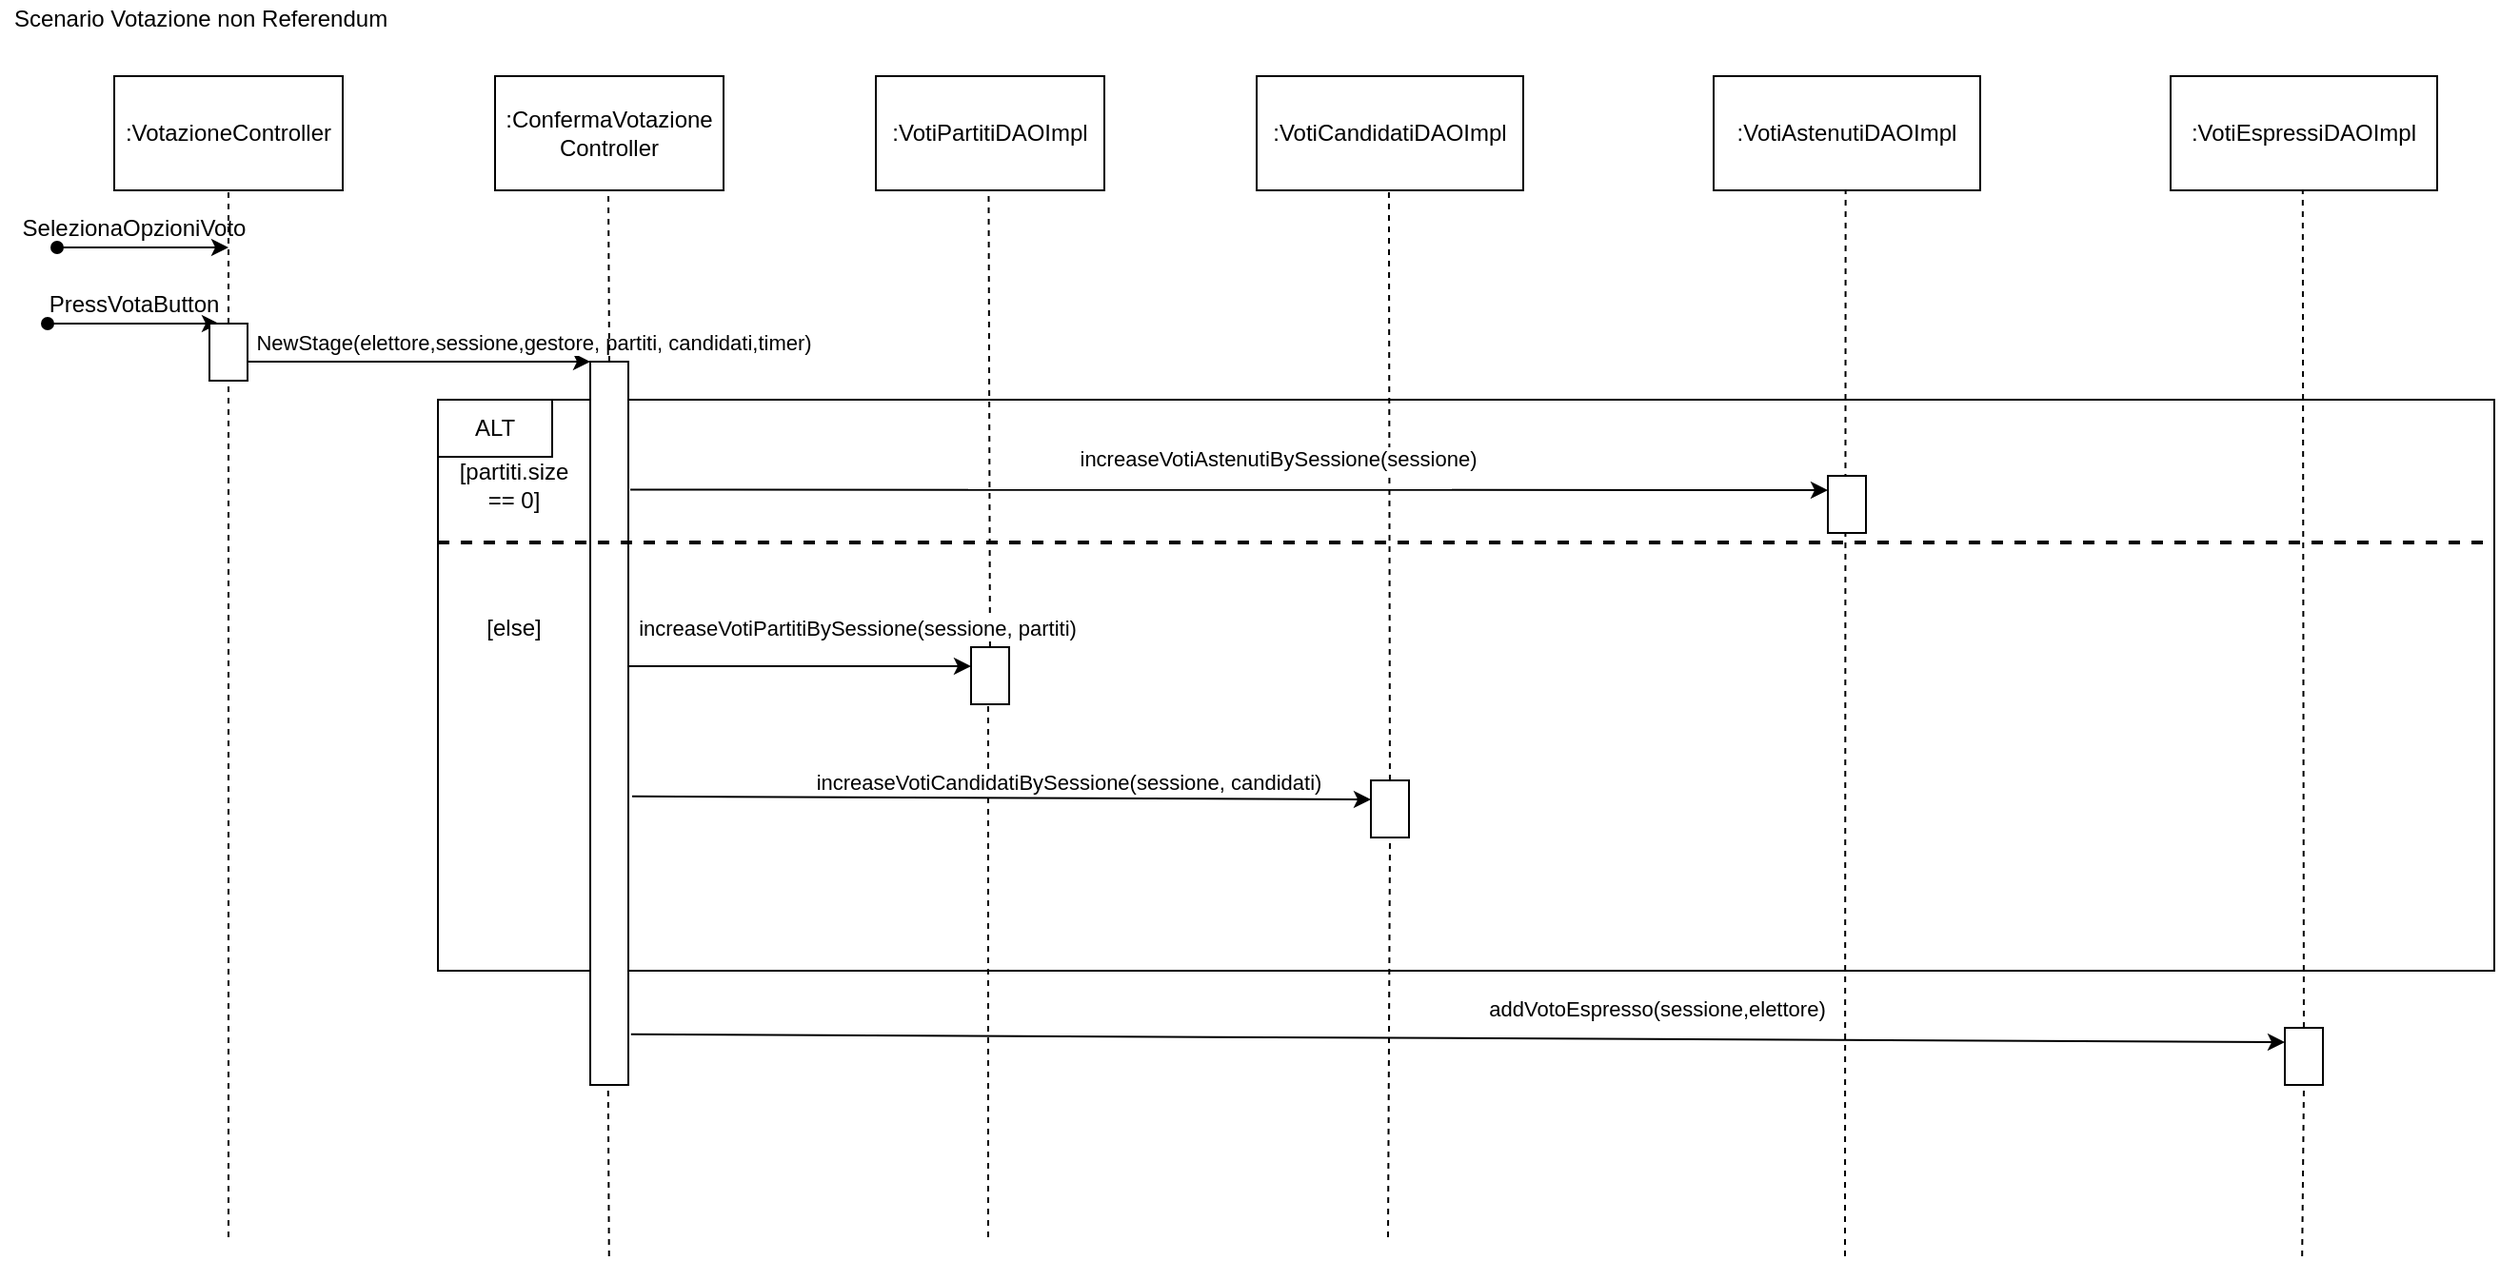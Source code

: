 <mxfile version="16.5.1" type="device"><diagram id="A7D5QdjCYFqxCVy0GUbW" name="Pagina-1"><mxGraphModel dx="782" dy="1217" grid="1" gridSize="10" guides="1" tooltips="1" connect="1" arrows="1" fold="1" page="1" pageScale="1" pageWidth="827" pageHeight="1169" math="0" shadow="0"><root><mxCell id="0"/><mxCell id="1" parent="0"/><mxCell id="lMdIm5g-OUZwBFuwi_Lt-16" value="" style="rounded=0;whiteSpace=wrap;html=1;" parent="1" vertex="1"><mxGeometry x="250" y="220" width="1080" height="300" as="geometry"/></mxCell><mxCell id="lMdIm5g-OUZwBFuwi_Lt-1" value=":VotazioneController" style="rounded=0;whiteSpace=wrap;html=1;" parent="1" vertex="1"><mxGeometry x="80" y="50" width="120" height="60" as="geometry"/></mxCell><mxCell id="lMdIm5g-OUZwBFuwi_Lt-2" value=":ConfermaVotazione&lt;br&gt;Controller" style="rounded=0;whiteSpace=wrap;html=1;" parent="1" vertex="1"><mxGeometry x="280" y="50" width="120" height="60" as="geometry"/></mxCell><mxCell id="lMdIm5g-OUZwBFuwi_Lt-3" value=":VotiPartitiDAOImpl&lt;span style=&quot;color: rgba(0 , 0 , 0 , 0) ; font-family: monospace ; font-size: 0px&quot;&gt;%3CmxGraphModel%3E%3Croot%3E%3CmxCell%20id%3D%220%22%2F%3E%3CmxCell%20id%3D%221%22%20parent%3D%220%22%2F%3E%3CmxCell%20id%3D%222%22%20value%3D%22%3AVotazioneController%22%20style%3D%22rounded%3D0%3BwhiteSpace%3Dwrap%3Bhtml%3D1%3B%22%20vertex%3D%221%22%20parent%3D%221%22%3E%3CmxGeometry%20x%3D%22280%22%20y%3D%2250%22%20width%3D%22120%22%20height%3D%2260%22%20as%3D%22geometry%22%2F%3E%3C%2FmxCell%3E%3C%2Froot%3E%3C%2FmxGraphModel%&lt;/span&gt;" style="rounded=0;whiteSpace=wrap;html=1;" parent="1" vertex="1"><mxGeometry x="480" y="50" width="120" height="60" as="geometry"/></mxCell><mxCell id="lMdIm5g-OUZwBFuwi_Lt-4" value=":VotiCandidatiDAOImpl" style="rounded=0;whiteSpace=wrap;html=1;" parent="1" vertex="1"><mxGeometry x="680" y="50" width="140" height="60" as="geometry"/></mxCell><mxCell id="lMdIm5g-OUZwBFuwi_Lt-5" value=":VotiAstenutiDAOImpl" style="rounded=0;whiteSpace=wrap;html=1;" parent="1" vertex="1"><mxGeometry x="920" y="50" width="140" height="60" as="geometry"/></mxCell><mxCell id="lMdIm5g-OUZwBFuwi_Lt-6" value=":VotiEspressiDAOImpl" style="rounded=0;whiteSpace=wrap;html=1;" parent="1" vertex="1"><mxGeometry x="1160" y="50" width="140" height="60" as="geometry"/></mxCell><mxCell id="lMdIm5g-OUZwBFuwi_Lt-7" value="" style="endArrow=none;dashed=1;html=1;rounded=0;entryX=0.5;entryY=1;entryDx=0;entryDy=0;startArrow=none;" parent="1" source="8hcKEjmDQ89Zy0hI4-Zs-1" target="lMdIm5g-OUZwBFuwi_Lt-1" edge="1"><mxGeometry width="50" height="50" relative="1" as="geometry"><mxPoint x="140" y="660" as="sourcePoint"/><mxPoint x="230" y="210" as="targetPoint"/></mxGeometry></mxCell><mxCell id="lMdIm5g-OUZwBFuwi_Lt-8" value="" style="endArrow=classic;html=1;rounded=0;startArrow=oval;startFill=1;" parent="1" edge="1"><mxGeometry width="50" height="50" relative="1" as="geometry"><mxPoint x="50" y="140" as="sourcePoint"/><mxPoint x="140" y="140" as="targetPoint"/></mxGeometry></mxCell><mxCell id="lMdIm5g-OUZwBFuwi_Lt-9" value="" style="endArrow=classic;html=1;rounded=0;startArrow=oval;startFill=1;" parent="1" edge="1"><mxGeometry width="50" height="50" relative="1" as="geometry"><mxPoint x="45" y="180" as="sourcePoint"/><mxPoint x="135" y="180" as="targetPoint"/></mxGeometry></mxCell><mxCell id="lMdIm5g-OUZwBFuwi_Lt-10" value="SelezionaOpzioniVoto" style="text;html=1;align=center;verticalAlign=middle;resizable=0;points=[];autosize=1;strokeColor=none;fillColor=none;" parent="1" vertex="1"><mxGeometry x="25" y="120" width="130" height="20" as="geometry"/></mxCell><mxCell id="lMdIm5g-OUZwBFuwi_Lt-11" value="PressVotaButton" style="text;html=1;align=center;verticalAlign=middle;resizable=0;points=[];autosize=1;strokeColor=none;fillColor=none;" parent="1" vertex="1"><mxGeometry x="35" y="160" width="110" height="20" as="geometry"/></mxCell><mxCell id="lMdIm5g-OUZwBFuwi_Lt-12" value="Scenario Votazione non Referendum" style="text;html=1;align=center;verticalAlign=middle;resizable=0;points=[];autosize=1;strokeColor=none;fillColor=none;" parent="1" vertex="1"><mxGeometry x="20" y="10" width="210" height="20" as="geometry"/></mxCell><mxCell id="lMdIm5g-OUZwBFuwi_Lt-13" value="" style="endArrow=classic;html=1;rounded=0;entryX=0;entryY=1;entryDx=0;entryDy=0;" parent="1" target="lMdIm5g-OUZwBFuwi_Lt-15" edge="1"><mxGeometry width="50" height="50" relative="1" as="geometry"><mxPoint x="140" y="200" as="sourcePoint"/><mxPoint x="340" y="200" as="targetPoint"/></mxGeometry></mxCell><mxCell id="lMdIm5g-OUZwBFuwi_Lt-42" value="NewStage(elettore,sessione,gestore, partiti, candidati,timer)" style="edgeLabel;html=1;align=center;verticalAlign=middle;resizable=0;points=[];" parent="lMdIm5g-OUZwBFuwi_Lt-13" vertex="1" connectable="0"><mxGeometry x="-0.473" y="2" relative="1" as="geometry"><mxPoint x="110" y="-8" as="offset"/></mxGeometry></mxCell><mxCell id="lMdIm5g-OUZwBFuwi_Lt-14" value="" style="endArrow=none;dashed=1;html=1;rounded=0;entryX=0.5;entryY=1;entryDx=0;entryDy=0;" parent="1" edge="1"><mxGeometry width="50" height="50" relative="1" as="geometry"><mxPoint x="340" y="200" as="sourcePoint"/><mxPoint x="339.5" y="110" as="targetPoint"/></mxGeometry></mxCell><mxCell id="lMdIm5g-OUZwBFuwi_Lt-15" value="" style="rounded=0;whiteSpace=wrap;html=1;direction=south;" parent="1" vertex="1"><mxGeometry x="330" y="200" width="20" height="380" as="geometry"/></mxCell><mxCell id="lMdIm5g-OUZwBFuwi_Lt-17" value="" style="endArrow=none;dashed=1;html=1;rounded=0;entryX=0.5;entryY=1;entryDx=0;entryDy=0;startArrow=none;" parent="1" source="lMdIm5g-OUZwBFuwi_Lt-26" edge="1"><mxGeometry width="50" height="50" relative="1" as="geometry"><mxPoint x="539" y="700" as="sourcePoint"/><mxPoint x="539.23" y="110" as="targetPoint"/></mxGeometry></mxCell><mxCell id="lMdIm5g-OUZwBFuwi_Lt-18" value="" style="endArrow=none;dashed=1;html=1;rounded=0;entryX=0.5;entryY=1;entryDx=0;entryDy=0;startArrow=none;" parent="1" source="lMdIm5g-OUZwBFuwi_Lt-28" edge="1"><mxGeometry width="50" height="50" relative="1" as="geometry"><mxPoint x="749" y="660" as="sourcePoint"/><mxPoint x="749.46" y="110" as="targetPoint"/></mxGeometry></mxCell><mxCell id="lMdIm5g-OUZwBFuwi_Lt-20" value="" style="endArrow=none;dashed=1;html=1;rounded=0;entryX=0.5;entryY=1;entryDx=0;entryDy=0;" parent="1" edge="1"><mxGeometry width="50" height="50" relative="1" as="geometry"><mxPoint x="989" y="670" as="sourcePoint"/><mxPoint x="989.32" y="110" as="targetPoint"/></mxGeometry></mxCell><mxCell id="lMdIm5g-OUZwBFuwi_Lt-21" value="" style="endArrow=none;dashed=1;html=1;rounded=0;entryX=0.5;entryY=1;entryDx=0;entryDy=0;startArrow=none;" parent="1" source="lMdIm5g-OUZwBFuwi_Lt-32" edge="1"><mxGeometry width="50" height="50" relative="1" as="geometry"><mxPoint x="1229.09" y="670" as="sourcePoint"/><mxPoint x="1229.41" y="110" as="targetPoint"/></mxGeometry></mxCell><mxCell id="lMdIm5g-OUZwBFuwi_Lt-22" value="" style="rounded=0;whiteSpace=wrap;html=1;direction=south;" parent="1" vertex="1"><mxGeometry x="980" y="260" width="20" height="30" as="geometry"/></mxCell><mxCell id="lMdIm5g-OUZwBFuwi_Lt-23" value="" style="endArrow=classic;html=1;rounded=0;entryX=0.25;entryY=1;entryDx=0;entryDy=0;exitX=0.177;exitY=-0.05;exitDx=0;exitDy=0;exitPerimeter=0;" parent="1" source="lMdIm5g-OUZwBFuwi_Lt-15" target="lMdIm5g-OUZwBFuwi_Lt-22" edge="1"><mxGeometry width="50" height="50" relative="1" as="geometry"><mxPoint x="350" y="260" as="sourcePoint"/><mxPoint x="790" y="280" as="targetPoint"/></mxGeometry></mxCell><mxCell id="9Gi_dXSJdyvJe_wjRCRR-1" value="increaseVotiAstenutiBySessione(sessione)&lt;br&gt;" style="edgeLabel;html=1;align=center;verticalAlign=middle;resizable=0;points=[];" vertex="1" connectable="0" parent="lMdIm5g-OUZwBFuwi_Lt-23"><mxGeometry x="0.081" y="4" relative="1" as="geometry"><mxPoint y="-13" as="offset"/></mxGeometry></mxCell><mxCell id="lMdIm5g-OUZwBFuwi_Lt-25" value="" style="endArrow=none;dashed=1;html=1;rounded=0;entryX=1;entryY=0.25;entryDx=0;entryDy=0;exitX=0;exitY=0.25;exitDx=0;exitDy=0;strokeWidth=2;" parent="1" source="lMdIm5g-OUZwBFuwi_Lt-16" target="lMdIm5g-OUZwBFuwi_Lt-16" edge="1"><mxGeometry width="50" height="50" relative="1" as="geometry"><mxPoint x="620" y="420" as="sourcePoint"/><mxPoint x="670" y="370" as="targetPoint"/></mxGeometry></mxCell><mxCell id="lMdIm5g-OUZwBFuwi_Lt-26" value="" style="rounded=0;whiteSpace=wrap;html=1;direction=south;" parent="1" vertex="1"><mxGeometry x="530" y="350" width="20" height="30" as="geometry"/></mxCell><mxCell id="lMdIm5g-OUZwBFuwi_Lt-27" value="" style="endArrow=none;dashed=1;html=1;rounded=0;entryX=1;entryY=0.55;entryDx=0;entryDy=0;entryPerimeter=0;" parent="1" target="lMdIm5g-OUZwBFuwi_Lt-26" edge="1"><mxGeometry width="50" height="50" relative="1" as="geometry"><mxPoint x="539" y="660" as="sourcePoint"/><mxPoint x="539.23" y="110" as="targetPoint"/></mxGeometry></mxCell><mxCell id="lMdIm5g-OUZwBFuwi_Lt-28" value="" style="rounded=0;whiteSpace=wrap;html=1;direction=south;" parent="1" vertex="1"><mxGeometry x="740" y="420" width="20" height="30" as="geometry"/></mxCell><mxCell id="lMdIm5g-OUZwBFuwi_Lt-29" value="" style="endArrow=none;dashed=1;html=1;rounded=0;entryX=1;entryY=0.5;entryDx=0;entryDy=0;" parent="1" target="lMdIm5g-OUZwBFuwi_Lt-28" edge="1"><mxGeometry width="50" height="50" relative="1" as="geometry"><mxPoint x="749" y="660" as="sourcePoint"/><mxPoint x="749.46" y="110" as="targetPoint"/></mxGeometry></mxCell><mxCell id="lMdIm5g-OUZwBFuwi_Lt-30" value="" style="endArrow=classic;html=1;rounded=0;" parent="1" edge="1"><mxGeometry width="50" height="50" relative="1" as="geometry"><mxPoint x="350" y="360" as="sourcePoint"/><mxPoint x="530" y="360" as="targetPoint"/></mxGeometry></mxCell><mxCell id="lMdIm5g-OUZwBFuwi_Lt-31" value="" style="endArrow=classic;html=1;rounded=0;exitX=0.601;exitY=-0.1;exitDx=0;exitDy=0;exitPerimeter=0;" parent="1" source="lMdIm5g-OUZwBFuwi_Lt-15" edge="1"><mxGeometry width="50" height="50" relative="1" as="geometry"><mxPoint x="350" y="420" as="sourcePoint"/><mxPoint x="740" y="430" as="targetPoint"/></mxGeometry></mxCell><mxCell id="lMdIm5g-OUZwBFuwi_Lt-35" value="increaseVotiCandidatiBySessione(sessione, candidati)" style="edgeLabel;html=1;align=center;verticalAlign=middle;resizable=0;points=[];" parent="lMdIm5g-OUZwBFuwi_Lt-31" vertex="1" connectable="0"><mxGeometry x="0.18" y="-3" relative="1" as="geometry"><mxPoint y="-12" as="offset"/></mxGeometry></mxCell><mxCell id="lMdIm5g-OUZwBFuwi_Lt-32" value="" style="rounded=0;whiteSpace=wrap;html=1;direction=south;" parent="1" vertex="1"><mxGeometry x="1220" y="550" width="20" height="30" as="geometry"/></mxCell><mxCell id="lMdIm5g-OUZwBFuwi_Lt-33" value="" style="endArrow=none;dashed=1;html=1;rounded=0;entryX=1;entryY=0.5;entryDx=0;entryDy=0;" parent="1" target="lMdIm5g-OUZwBFuwi_Lt-32" edge="1"><mxGeometry width="50" height="50" relative="1" as="geometry"><mxPoint x="1229.09" y="670.0" as="sourcePoint"/><mxPoint x="1229.41" y="110" as="targetPoint"/></mxGeometry></mxCell><mxCell id="lMdIm5g-OUZwBFuwi_Lt-34" value="" style="endArrow=classic;html=1;rounded=0;exitX=0.93;exitY=-0.069;exitDx=0;exitDy=0;exitPerimeter=0;entryX=0.25;entryY=1;entryDx=0;entryDy=0;" parent="1" source="lMdIm5g-OUZwBFuwi_Lt-15" target="lMdIm5g-OUZwBFuwi_Lt-32" edge="1"><mxGeometry width="50" height="50" relative="1" as="geometry"><mxPoint x="353.0" y="470" as="sourcePoint"/><mxPoint x="740" y="472.52" as="targetPoint"/></mxGeometry></mxCell><mxCell id="lMdIm5g-OUZwBFuwi_Lt-36" value="addVotoEspresso(sessione,elettore)" style="edgeLabel;html=1;align=center;verticalAlign=middle;resizable=0;points=[];" parent="1" vertex="1" connectable="0"><mxGeometry x="889.995" y="539.995" as="geometry"/></mxCell><mxCell id="lMdIm5g-OUZwBFuwi_Lt-37" value="" style="endArrow=none;dashed=1;html=1;rounded=0;entryX=0.5;entryY=1;entryDx=0;entryDy=0;" parent="1" edge="1"><mxGeometry width="50" height="50" relative="1" as="geometry"><mxPoint x="339.88" y="670" as="sourcePoint"/><mxPoint x="339.38" y="580" as="targetPoint"/></mxGeometry></mxCell><mxCell id="lMdIm5g-OUZwBFuwi_Lt-38" value="increaseVotiPartitiBySessione(sessione, partiti)" style="edgeLabel;html=1;align=center;verticalAlign=middle;resizable=0;points=[];" parent="1" vertex="1" connectable="0"><mxGeometry x="469.995" y="339.995" as="geometry"/></mxCell><mxCell id="lMdIm5g-OUZwBFuwi_Lt-39" value="ALT" style="rounded=0;whiteSpace=wrap;html=1;" parent="1" vertex="1"><mxGeometry x="250" y="220" width="60" height="30" as="geometry"/></mxCell><mxCell id="lMdIm5g-OUZwBFuwi_Lt-40" value="[else]" style="text;html=1;strokeColor=none;fillColor=none;align=center;verticalAlign=middle;whiteSpace=wrap;rounded=0;" parent="1" vertex="1"><mxGeometry x="260" y="325" width="60" height="30" as="geometry"/></mxCell><mxCell id="lMdIm5g-OUZwBFuwi_Lt-41" value="[partiti.size == 0]" style="text;html=1;strokeColor=none;fillColor=none;align=center;verticalAlign=middle;whiteSpace=wrap;rounded=0;" parent="1" vertex="1"><mxGeometry x="260" y="250" width="60" height="30" as="geometry"/></mxCell><mxCell id="8hcKEjmDQ89Zy0hI4-Zs-1" value="" style="rounded=0;whiteSpace=wrap;html=1;direction=south;" parent="1" vertex="1"><mxGeometry x="130" y="180" width="20" height="30" as="geometry"/></mxCell><mxCell id="8hcKEjmDQ89Zy0hI4-Zs-2" value="" style="endArrow=none;dashed=1;html=1;rounded=0;entryX=1;entryY=0.5;entryDx=0;entryDy=0;" parent="1" target="8hcKEjmDQ89Zy0hI4-Zs-1" edge="1"><mxGeometry width="50" height="50" relative="1" as="geometry"><mxPoint x="140" y="660" as="sourcePoint"/><mxPoint x="140" y="110" as="targetPoint"/></mxGeometry></mxCell></root></mxGraphModel></diagram></mxfile>